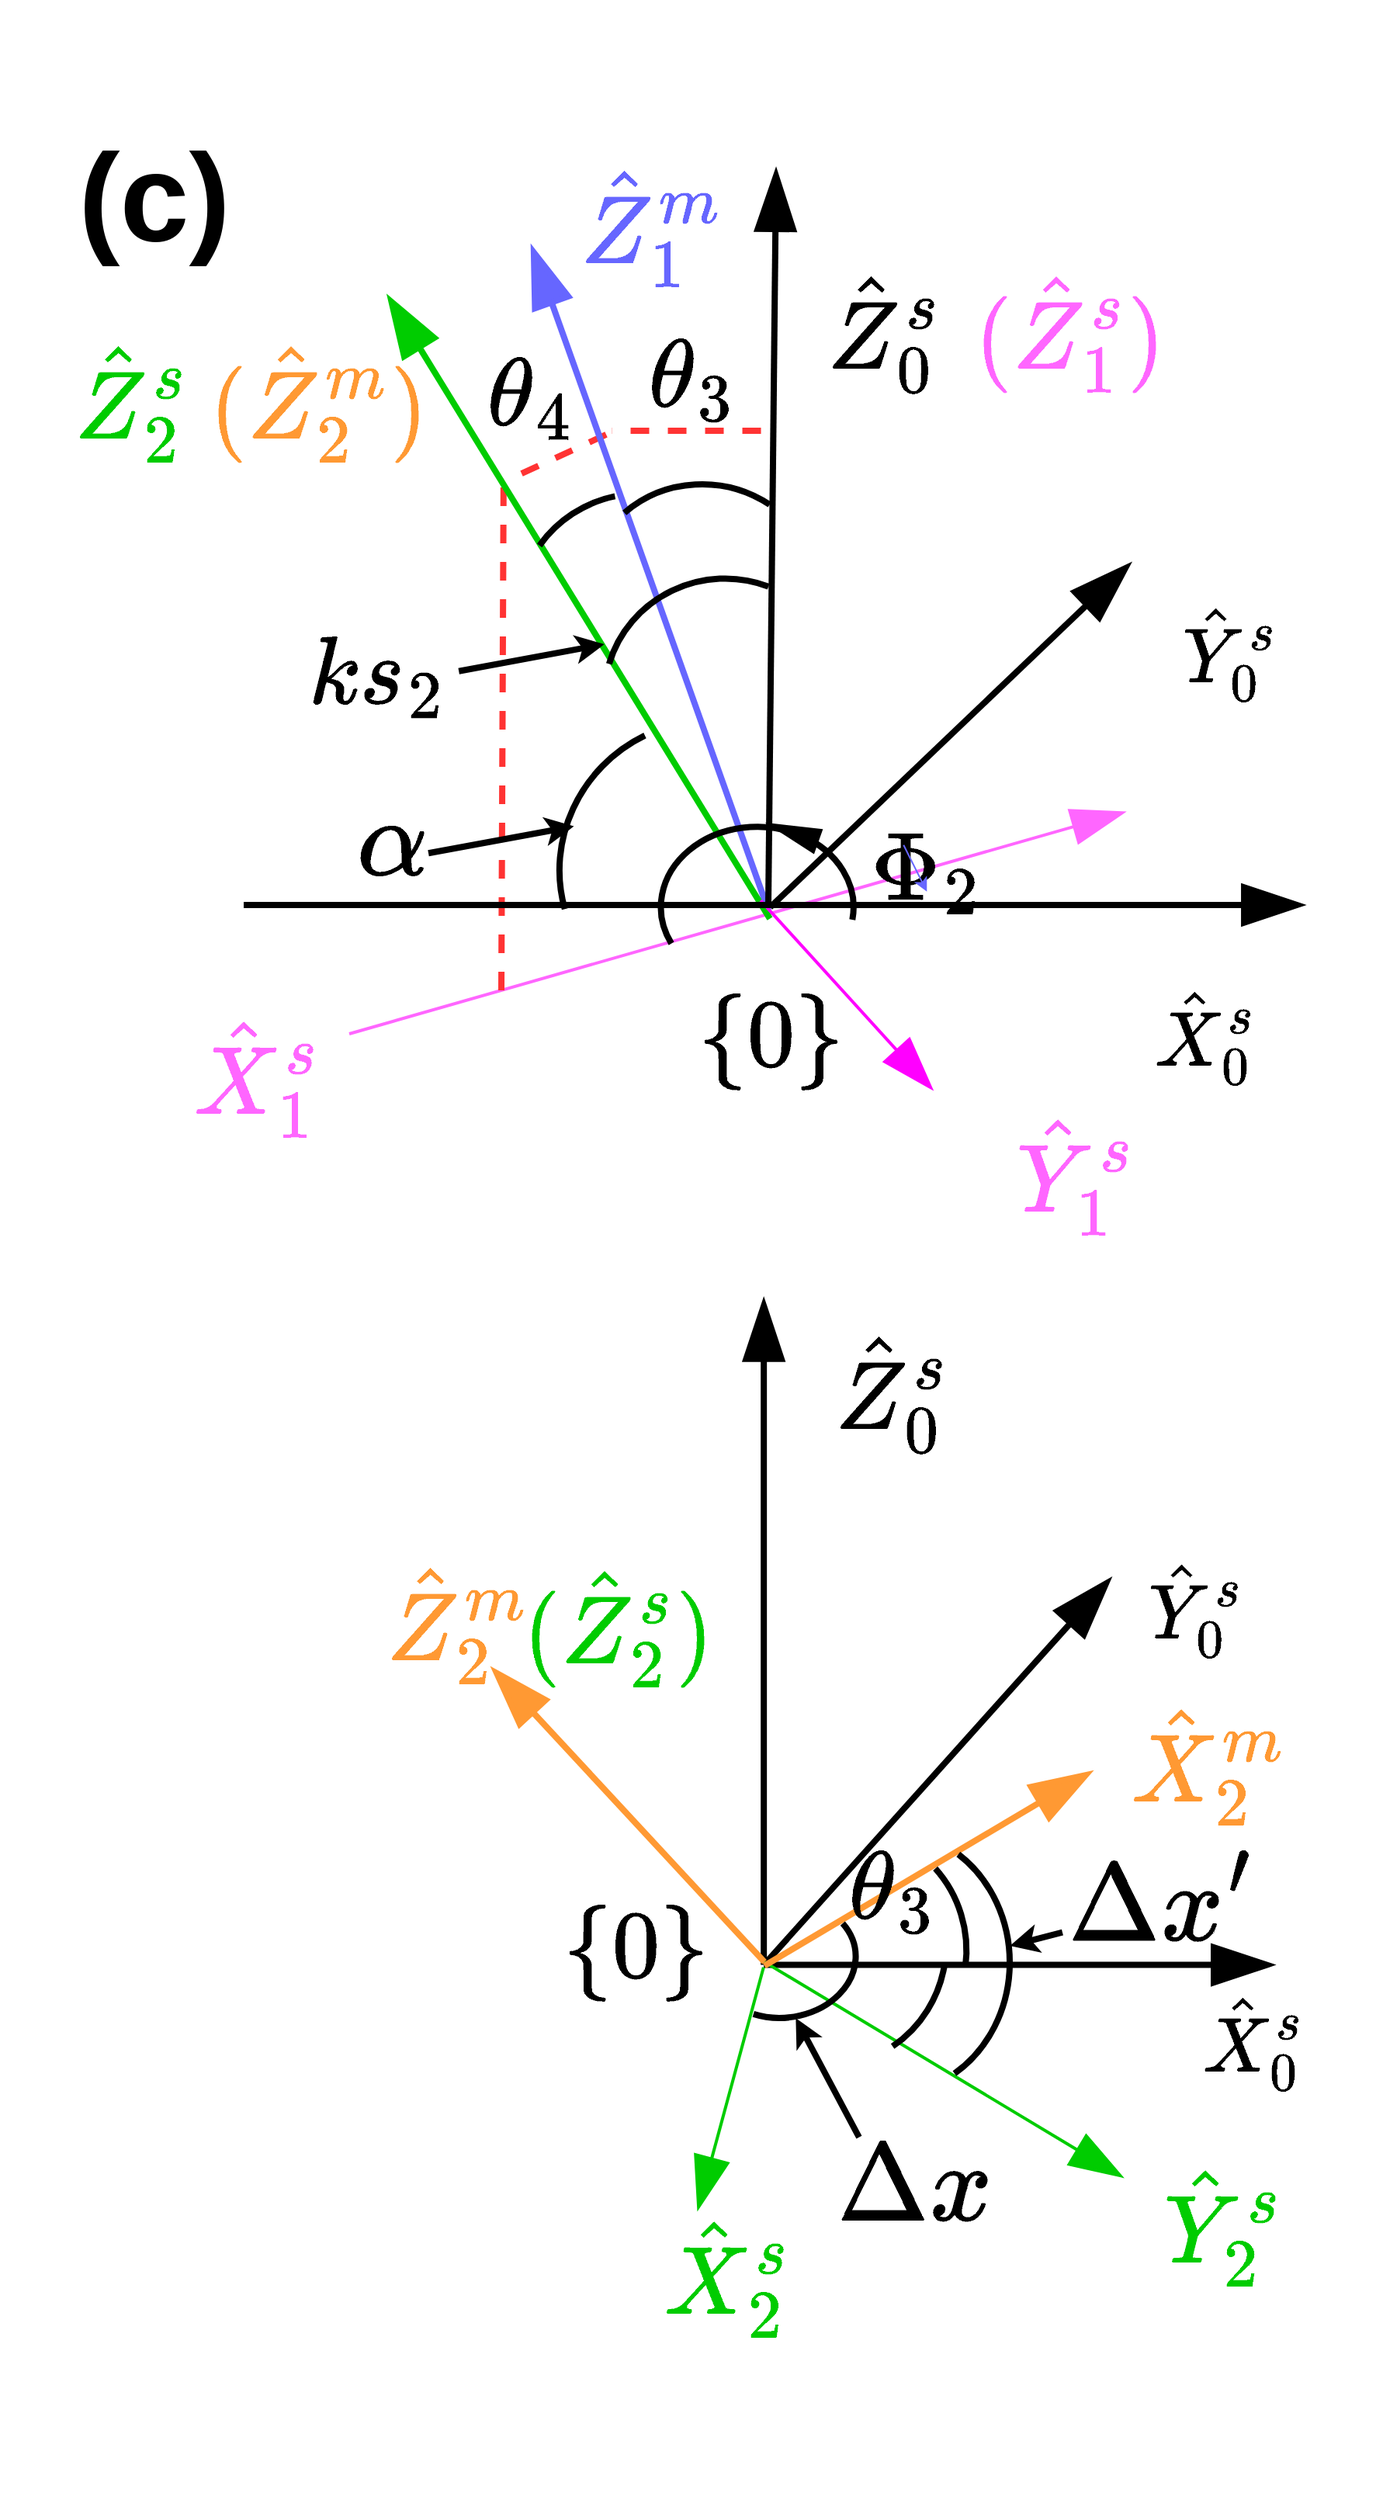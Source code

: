 <mxfile scale="5" border="0">
    <diagram id="oFBlPGIffjYmCPDAOWzN" name="Page-1">
        <mxGraphModel dx="2450" dy="-15" grid="0" gridSize="10" guides="1" tooltips="1" connect="1" arrows="1" fold="1" page="1" pageScale="1" pageWidth="1169" pageHeight="827" background="#ffffff" math="1" shadow="0">
            <root>
                <mxCell id="0"/>
                <mxCell id="1" parent="0"/>
                <mxCell id="52" value="&lt;font style=&quot;font-size: 60px;&quot;&gt;$$ (\hat Z _{1}^s) $$&lt;/font&gt;" style="text;html=1;strokeColor=none;fillColor=none;align=center;verticalAlign=middle;whiteSpace=wrap;rounded=0;strokeWidth=4;fontSize=60;fontFamily=Times New Roman;fontColor=#FF66FF;" vertex="1" parent="1">
                    <mxGeometry x="782.833" y="1777.113" width="152.371" height="121.057" as="geometry"/>
                </mxCell>
                <mxCell id="53" value="$$ \hat Z _{0}^s $$" style="text;html=1;strokeColor=none;fillColor=none;align=center;verticalAlign=middle;whiteSpace=wrap;rounded=0;strokeWidth=4;fontSize=60;fontFamily=Times New Roman;opacity=90;" vertex="1" parent="1">
                    <mxGeometry x="666.175" y="1777.113" width="149.103" height="121.738" as="geometry"/>
                </mxCell>
                <mxCell id="54" value="&lt;font style=&quot;font-size: 60px;&quot;&gt;$$ \hat X _{1}^s $$&lt;/font&gt;" style="text;html=1;strokeColor=none;fillColor=none;align=center;verticalAlign=middle;whiteSpace=wrap;rounded=0;strokeWidth=4;fontSize=60;fontFamily=Times New Roman;fontColor=#FF66FF;connectable=0;" vertex="1" parent="1">
                    <mxGeometry x="286.28" y="2277.31" width="100.44" height="81.9" as="geometry"/>
                </mxCell>
                <mxCell id="55" value="" style="endArrow=blockThin;html=1;strokeColor=#FF66FF;strokeWidth=2;fontSize=60;fontFamily=Times New Roman;endSize=30;endFill=1;" edge="1" parent="1">
                    <mxGeometry width="50" height="50" relative="1" as="geometry">
                        <mxPoint x="395" y="2292" as="sourcePoint"/>
                        <mxPoint x="895" y="2149.0" as="targetPoint"/>
                    </mxGeometry>
                </mxCell>
                <mxCell id="56" value="" style="endArrow=none;dashed=1;html=1;strokeColor=#FF3333;fontSize=26;fontColor=#FF0000;strokeWidth=4;" edge="1" parent="1">
                    <mxGeometry width="50" height="50" relative="1" as="geometry">
                        <mxPoint x="660.263" y="1903.498" as="sourcePoint"/>
                        <mxPoint x="564.129" y="1903.498" as="targetPoint"/>
                    </mxGeometry>
                </mxCell>
                <mxCell id="57" value="" style="endArrow=none;dashed=1;html=1;strokeColor=#FF3333;fontSize=26;fontColor=#FF0000;strokeWidth=4;" edge="1" parent="1">
                    <mxGeometry width="50" height="50" relative="1" as="geometry">
                        <mxPoint x="560.524" y="1905.976" as="sourcePoint"/>
                        <mxPoint x="493.231" y="1936.953" as="targetPoint"/>
                    </mxGeometry>
                </mxCell>
                <mxCell id="58" value="" style="endArrow=none;dashed=1;html=1;strokeColor=#FF3333;fontSize=26;fontColor=#FF0000;strokeWidth=4;" edge="1" parent="1">
                    <mxGeometry width="50" height="50" relative="1" as="geometry">
                        <mxPoint x="493" y="2264.0" as="sourcePoint"/>
                        <mxPoint x="494.433" y="1933.236" as="targetPoint"/>
                    </mxGeometry>
                </mxCell>
                <mxCell id="59" value="" style="endArrow=blockThin;html=1;strokeWidth=4;fontSize=60;fontFamily=Times New Roman;endFill=1;endSize=30;exitX=0.371;exitY=-0.032;exitDx=0;exitDy=0;exitPerimeter=0;strokeColor=#6666FF;" edge="1" parent="1">
                    <mxGeometry width="50" height="50" relative="1" as="geometry">
                        <mxPoint x="665.115" y="2212.657" as="sourcePoint"/>
                        <mxPoint x="512.458" y="1784.547" as="targetPoint"/>
                    </mxGeometry>
                </mxCell>
                <mxCell id="60" value="" style="endArrow=blockThin;html=1;strokeWidth=4;fontSize=60;fontFamily=Times New Roman;endFill=1;endSize=30;exitX=0.376;exitY=-0.001;exitDx=0;exitDy=0;exitPerimeter=0;strokeColor=#00CC00;" edge="1" parent="1">
                    <mxGeometry width="50" height="50" relative="1" as="geometry">
                        <mxPoint x="665.991" y="2217.774" as="sourcePoint"/>
                        <mxPoint x="419.929" y="1816.763" as="targetPoint"/>
                    </mxGeometry>
                </mxCell>
                <mxCell id="61" value="$$\theta_3$$" style="text;html=1;strokeColor=none;fillColor=none;align=center;verticalAlign=middle;whiteSpace=wrap;rounded=0;fillStyle=hatch;strokeWidth=4;fontFamily=Comic Sans MS;fontSize=60;fontColor=#000000;" vertex="1" parent="1">
                    <mxGeometry x="575.764" y="1847.475" width="79.949" height="39.296" as="geometry"/>
                </mxCell>
                <mxCell id="62" value="" style="verticalLabelPosition=bottom;verticalAlign=top;html=1;shape=mxgraph.basic.arc;startAngle=0.334;endAngle=0.603;fillStyle=hatch;strokeColor=#000000;strokeWidth=4;fontFamily=Comic Sans MS;fontSize=60;fontColor=#000000;fillColor=#FFFFFF;rotation=-195;" vertex="1" parent="1">
                    <mxGeometry x="559.325" y="1998.912" width="152.865" height="146.97" as="geometry"/>
                </mxCell>
                <mxCell id="63" value="" style="verticalLabelPosition=bottom;verticalAlign=top;html=1;shape=mxgraph.basic.arc;startAngle=0.342;endAngle=0.553;fillStyle=hatch;strokeColor=#000000;strokeWidth=4;fontFamily=Comic Sans MS;fontSize=60;fontColor=#000000;fillColor=#FFFFFF;rotation=-165;" vertex="1" parent="1">
                    <mxGeometry x="547.308" y="1938.198" width="152.865" height="146.97" as="geometry"/>
                </mxCell>
                <mxCell id="64" value="$$\theta_4$$" style="text;html=1;strokeColor=none;fillColor=none;align=center;verticalAlign=middle;whiteSpace=wrap;rounded=0;fillStyle=hatch;strokeWidth=4;fontFamily=Comic Sans MS;fontSize=60;fontColor=#000000;" vertex="1" parent="1">
                    <mxGeometry x="475.206" y="1858.945" width="75.356" height="39.229" as="geometry"/>
                </mxCell>
                <mxCell id="65" value="" style="verticalLabelPosition=bottom;verticalAlign=top;html=1;shape=mxgraph.basic.arc;startAngle=0.429;endAngle=0.553;fillStyle=hatch;strokeColor=#000000;strokeWidth=4;fontFamily=Comic Sans MS;fontSize=60;fontColor=#000000;fillColor=#FFFFFF;rotation=-210;" vertex="1" parent="1">
                    <mxGeometry x="502.847" y="1944.864" width="152.865" height="146.97" as="geometry"/>
                </mxCell>
                <mxCell id="66" value="$$ks_2$$" style="text;html=1;strokeColor=none;fillColor=none;align=center;verticalAlign=middle;whiteSpace=wrap;rounded=0;fillStyle=hatch;strokeWidth=4;fontFamily=Comic Sans MS;fontSize=60;fontColor=#000000;connectable=0;" vertex="1" parent="1">
                    <mxGeometry x="367.05" y="2036.854" width="91.719" height="44.091" as="geometry"/>
                </mxCell>
                <mxCell id="67" value="" style="endArrow=classic;html=1;strokeColor=#000000;strokeWidth=4;" edge="1" parent="1">
                    <mxGeometry width="50" height="50" relative="1" as="geometry">
                        <mxPoint x="465.593" y="2058.382" as="sourcePoint"/>
                        <mxPoint x="559.323" y="2041.035" as="targetPoint"/>
                    </mxGeometry>
                </mxCell>
                <mxCell id="68" value="$$ \hat X _{0} ^s$$" style="text;html=1;strokeColor=none;fillColor=none;align=center;verticalAlign=middle;whiteSpace=wrap;rounded=0;strokeWidth=4;fontSize=48;fontFamily=Times New Roman;" vertex="1" parent="1">
                    <mxGeometry x="866.994" y="2222.435" width="159.822" height="140.015" as="geometry"/>
                </mxCell>
                <mxCell id="69" value="$$ (\hat Z _{2}^m) $$" style="text;html=1;strokeColor=none;fillColor=none;align=center;verticalAlign=middle;whiteSpace=wrap;rounded=0;strokeWidth=4;fontSize=60;fontFamily=Times New Roman;fontColor=#FF9933;rotation=0;" vertex="1" parent="1">
                    <mxGeometry x="323.796" y="1840.317" width="103.431" height="85.135" as="geometry"/>
                </mxCell>
                <mxCell id="70" value="$$ \hat Z _{1}^m $$" style="text;html=1;strokeColor=none;fillColor=none;align=center;verticalAlign=middle;whiteSpace=wrap;rounded=0;strokeWidth=4;fontSize=60;fontFamily=Times New Roman;fontColor=#6666FF;rotation=0;" vertex="1" parent="1">
                    <mxGeometry x="539.748" y="1729" width="100.094" height="82.389" as="geometry"/>
                </mxCell>
                <mxCell id="71" value="&lt;font style=&quot;font-size: 60px;&quot;&gt;$$ \hat Z _{2}^s $$&lt;/font&gt;" style="text;html=1;strokeColor=none;fillColor=none;align=center;verticalAlign=middle;whiteSpace=wrap;rounded=0;strokeWidth=4;fontSize=60;fontFamily=Times New Roman;fontColor=#00CC00;connectable=0;" vertex="1" parent="1">
                    <mxGeometry x="173.587" y="1811.386" width="163.427" height="143.001" as="geometry"/>
                </mxCell>
                <mxCell id="72" value="$$ \hat Y _{0}^s $$" style="text;html=1;strokeColor=none;fillColor=none;align=center;verticalAlign=middle;whiteSpace=wrap;rounded=0;strokeWidth=4;fontSize=48;fontFamily=Times New Roman;opacity=90;connectable=0;" vertex="1" parent="1">
                    <mxGeometry x="866.999" y="1969.997" width="192.41" height="149.539" as="geometry"/>
                </mxCell>
                <mxCell id="73" value="" style="endArrow=blockThin;html=1;strokeWidth=4;fontSize=60;fontFamily=Times New Roman;endSize=30;endFill=1;" edge="1" parent="1">
                    <mxGeometry width="50" height="50" relative="1" as="geometry">
                        <mxPoint x="662.078" y="2891.799" as="sourcePoint"/>
                        <mxPoint x="990.47" y="2891.799" as="targetPoint"/>
                    </mxGeometry>
                </mxCell>
                <mxCell id="74" value="" style="endArrow=blockThin;html=1;strokeWidth=4;fontSize=60;fontFamily=Times New Roman;endSize=30;endFill=1;" edge="1" parent="1">
                    <mxGeometry width="50" height="50" relative="1" as="geometry">
                        <mxPoint x="662.078" y="2891.799" as="sourcePoint"/>
                        <mxPoint x="885.47" y="2642.86" as="targetPoint"/>
                    </mxGeometry>
                </mxCell>
                <mxCell id="75" value="" style="endArrow=blockThin;html=1;strokeWidth=4;fontSize=60;fontFamily=Times New Roman;endFill=1;endSize=30;" edge="1" parent="1">
                    <mxGeometry width="50" height="50" relative="1" as="geometry">
                        <mxPoint x="662.078" y="2891.799" as="sourcePoint"/>
                        <mxPoint x="662.078" y="2462.843" as="targetPoint"/>
                    </mxGeometry>
                </mxCell>
                <mxCell id="76" value="$$ \{0\} $$" style="text;html=1;strokeColor=none;fillColor=none;align=center;verticalAlign=middle;whiteSpace=wrap;rounded=0;strokeWidth=4;fontSize=60;fontFamily=Times New Roman;" vertex="1" parent="1">
                    <mxGeometry x="524.499" y="2821.804" width="112.007" height="114.49" as="geometry"/>
                </mxCell>
                <mxCell id="77" value="$$ \hat X _{0} ^s$$" style="text;html=1;strokeColor=none;fillColor=none;align=center;verticalAlign=middle;whiteSpace=wrap;rounded=0;strokeWidth=4;fontSize=48;fontFamily=Times New Roman;" vertex="1" parent="1">
                    <mxGeometry x="927.467" y="2898.861" width="101.469" height="82.633" as="geometry"/>
                </mxCell>
                <mxCell id="78" value="$$ \hat Y _{0}^s $$" style="text;html=1;strokeColor=none;fillColor=none;align=center;verticalAlign=middle;whiteSpace=wrap;rounded=0;strokeWidth=4;fontSize=48;fontFamily=Times New Roman;opacity=90;connectable=0;" vertex="1" parent="1">
                    <mxGeometry x="885.47" y="2612.031" width="112.284" height="98.741" as="geometry"/>
                </mxCell>
                <mxCell id="79" value="&lt;font style=&quot;font-size: 60px;&quot;&gt;$$ \hat Y _{2}^s $$&lt;/font&gt;" style="text;html=1;strokeColor=none;fillColor=none;align=center;verticalAlign=middle;whiteSpace=wrap;rounded=0;strokeWidth=4;fontSize=60;fontFamily=Times New Roman;fontColor=#00CC00;connectable=0;" vertex="1" parent="1">
                    <mxGeometry x="878.468" y="2986.86" width="161.65" height="142.997" as="geometry"/>
                </mxCell>
                <mxCell id="80" value="" style="endArrow=blockThin;html=1;strokeColor=#00CC00;strokeWidth=2;fontSize=48;fontFamily=Times New Roman;endSize=30;endFill=1;fontColor=#00CC00;" edge="1" parent="1">
                    <mxGeometry width="50" height="50" relative="1" as="geometry">
                        <mxPoint x="661.923" y="2893.359" as="sourcePoint"/>
                        <mxPoint x="619.47" y="3049.86" as="targetPoint"/>
                    </mxGeometry>
                </mxCell>
                <mxCell id="81" value="&lt;font style=&quot;font-size: 60px;&quot;&gt;$$ \hat X _{2}^s $$&lt;/font&gt;" style="text;html=1;strokeColor=none;fillColor=none;align=center;verticalAlign=middle;whiteSpace=wrap;rounded=0;strokeWidth=4;fontSize=60;fontFamily=Times New Roman;fontColor=#00CC00;connectable=0;" vertex="1" parent="1">
                    <mxGeometry x="588.47" y="3043.85" width="101.65" height="94" as="geometry"/>
                </mxCell>
                <mxCell id="82" value="" style="endArrow=blockThin;html=1;strokeColor=#00CC00;strokeWidth=2;fontSize=48;fontFamily=Times New Roman;endSize=30;orthogonal=0;endFill=1;" edge="1" parent="1">
                    <mxGeometry width="50" height="50" relative="1" as="geometry">
                        <mxPoint x="661.921" y="2889.558" as="sourcePoint"/>
                        <mxPoint x="893.664" y="3028.729" as="targetPoint"/>
                    </mxGeometry>
                </mxCell>
                <mxCell id="83" value="&lt;font style=&quot;font-size: 60px;&quot;&gt;$$ (\hat Z _{2}^s) $$&lt;/font&gt;" style="text;html=1;strokeColor=none;fillColor=none;align=center;verticalAlign=middle;whiteSpace=wrap;rounded=0;strokeWidth=4;fontSize=60;fontFamily=Times New Roman;fontColor=#00CC00;connectable=0;" vertex="1" parent="1">
                    <mxGeometry x="487.498" y="2600.637" width="161.65" height="142.997" as="geometry"/>
                </mxCell>
                <mxCell id="84" value="" style="endArrow=blockThin;html=1;strokeWidth=4;fontSize=60;fontFamily=Times New Roman;endSize=30;endFill=1;strokeColor=#FF9933;" edge="1" parent="1">
                    <mxGeometry width="50" height="50" relative="1" as="geometry">
                        <mxPoint x="662.439" y="2892.369" as="sourcePoint"/>
                        <mxPoint x="873.235" y="2767.285" as="targetPoint"/>
                    </mxGeometry>
                </mxCell>
                <mxCell id="85" value="" style="endArrow=blockThin;html=1;strokeWidth=4;fontSize=60;fontFamily=Times New Roman;endFill=1;endSize=30;strokeColor=#FF9933;" edge="1" parent="1">
                    <mxGeometry width="50" height="50" relative="1" as="geometry">
                        <mxPoint x="662.439" y="2889.891" as="sourcePoint"/>
                        <mxPoint x="486.995" y="2700.623" as="targetPoint"/>
                    </mxGeometry>
                </mxCell>
                <mxCell id="86" value="$$ \hat X _{2}^m $$" style="text;html=1;strokeColor=none;fillColor=none;align=center;verticalAlign=middle;whiteSpace=wrap;rounded=0;strokeWidth=4;fontSize=60;fontFamily=Times New Roman;fontColor=#FF9933;rotation=0;connectable=0;" vertex="1" parent="1">
                    <mxGeometry x="893.407" y="2705.855" width="112.452" height="110.574" as="geometry"/>
                </mxCell>
                <mxCell id="87" value="$$ \hat Z _{2}^m $$" style="text;html=1;strokeColor=none;fillColor=none;align=center;verticalAlign=middle;whiteSpace=wrap;rounded=0;strokeWidth=4;fontSize=60;fontFamily=Times New Roman;fontColor=#FF9933;rotation=0;" vertex="1" parent="1">
                    <mxGeometry x="415.003" y="2628.388" width="100.094" height="82.389" as="geometry"/>
                </mxCell>
                <mxCell id="88" value="$$ \hat Z _{0}^s $$" style="text;html=1;strokeColor=none;fillColor=none;align=center;verticalAlign=middle;whiteSpace=wrap;rounded=0;strokeWidth=4;fontSize=60;fontFamily=Times New Roman;opacity=90;" vertex="1" parent="1">
                    <mxGeometry x="671.355" y="2459.996" width="149.103" height="121.738" as="geometry"/>
                </mxCell>
                <mxCell id="89" value="" style="verticalLabelPosition=bottom;verticalAlign=top;html=1;shape=mxgraph.basic.arc;startAngle=0.466;endAngle=0.603;fillStyle=hatch;strokeColor=#000000;strokeWidth=4;fontFamily=Comic Sans MS;fontSize=60;fontColor=#000000;fillColor=#FFFFFF;rotation=110;direction=west;" vertex="1" parent="1">
                    <mxGeometry x="629.299" y="2807.412" width="152.865" height="146.97" as="geometry"/>
                </mxCell>
                <mxCell id="90" value="" style="verticalLabelPosition=bottom;verticalAlign=top;html=1;shape=mxgraph.basic.arc;startAngle=0.423;endAngle=0.565;fillStyle=hatch;strokeColor=#000000;strokeWidth=4;fontFamily=Comic Sans MS;fontSize=60;fontColor=#000000;fillColor=#FFFFFF;rotation=75;direction=west;" vertex="1" parent="1">
                    <mxGeometry x="642.517" y="2807.412" width="152.865" height="146.97" as="geometry"/>
                </mxCell>
                <mxCell id="91" value="" style="verticalLabelPosition=bottom;verticalAlign=top;html=1;shape=mxgraph.basic.arc;startAngle=0.165;endAngle=0.575;fillStyle=hatch;strokeColor=#000000;strokeWidth=4;fontFamily=Comic Sans MS;fontSize=60;fontColor=#000000;fillColor=#FFFFFF;rotation=-185;direction=west;" vertex="1" parent="1">
                    <mxGeometry x="626.47" y="2849.86" width="94.88" height="76" as="geometry"/>
                </mxCell>
                <mxCell id="92" value="$$\theta_3$$" style="text;html=1;strokeColor=none;fillColor=none;align=center;verticalAlign=middle;whiteSpace=wrap;rounded=0;fillStyle=hatch;strokeWidth=4;fontFamily=Comic Sans MS;fontSize=60;fontColor=#000000;" vertex="1" parent="1">
                    <mxGeometry x="705.257" y="2821.8" width="79.949" height="39.296" as="geometry"/>
                </mxCell>
                <mxCell id="93" value="$$ \Delta x $$" style="text;html=1;strokeColor=none;fillColor=none;align=center;verticalAlign=middle;whiteSpace=wrap;rounded=0;fontSize=60;connectable=0;" vertex="1" parent="1">
                    <mxGeometry x="723.287" y="3017.862" width="72.1" height="37.172" as="geometry"/>
                </mxCell>
                <mxCell id="94" value="" style="endArrow=classic;html=1;strokeColor=#000000;strokeWidth=4;fontSize=60;entryX=0.557;entryY=1.011;entryDx=0;entryDy=0;entryPerimeter=0;" edge="1" parent="1" target="91">
                    <mxGeometry width="50" height="50" relative="1" as="geometry">
                        <mxPoint x="723.47" y="3002.86" as="sourcePoint"/>
                        <mxPoint x="829.975" y="2858.976" as="targetPoint"/>
                    </mxGeometry>
                </mxCell>
                <mxCell id="95" value="" style="verticalLabelPosition=bottom;verticalAlign=top;html=1;shape=mxgraph.basic.arc;startAngle=0.329;endAngle=0.555;fillStyle=hatch;strokeColor=#000000;strokeWidth=4;fontFamily=Comic Sans MS;fontSize=60;fontColor=#000000;fillColor=#FFFFFF;rotation=-225;" vertex="1" parent="1">
                    <mxGeometry x="528.86" y="2091.836" width="189.767" height="183.382" as="geometry"/>
                </mxCell>
                <mxCell id="96" value="$$\alpha$$" style="text;html=1;strokeColor=none;fillColor=none;align=center;verticalAlign=middle;whiteSpace=wrap;rounded=0;strokeWidth=3;fontSize=60;" vertex="1" parent="1">
                    <mxGeometry x="367.045" y="2139.33" width="111.985" height="60.336" as="geometry"/>
                </mxCell>
                <mxCell id="97" value="" style="endArrow=classic;html=1;strokeColor=#000000;strokeWidth=4;" edge="1" parent="1">
                    <mxGeometry width="50" height="50" relative="1" as="geometry">
                        <mxPoint x="446.017" y="2175.647" as="sourcePoint"/>
                        <mxPoint x="539.748" y="2158.3" as="targetPoint"/>
                    </mxGeometry>
                </mxCell>
                <mxCell id="98" value="&lt;font style=&quot;font-size: 60px;&quot;&gt;$$ \hat Y _{1}^s $$&lt;/font&gt;" style="text;html=1;strokeColor=none;fillColor=none;align=center;verticalAlign=middle;whiteSpace=wrap;rounded=0;strokeWidth=4;fontSize=60;fontFamily=Times New Roman;fontColor=#FF66FF;" vertex="1" parent="1">
                    <mxGeometry x="805" y="2338" width="118" height="85.69" as="geometry"/>
                </mxCell>
                <mxCell id="99" value="" style="endArrow=blockThin;html=1;strokeColor=#FF00FF;strokeWidth=2;fontSize=48;fontFamily=Times New Roman;endSize=30;orthogonal=0;endFill=1;" edge="1" parent="1">
                    <mxGeometry width="50" height="50" relative="1" as="geometry">
                        <mxPoint x="660" y="2206.11" as="sourcePoint"/>
                        <mxPoint x="771" y="2328.11" as="targetPoint"/>
                    </mxGeometry>
                </mxCell>
                <mxCell id="100" value="" style="verticalLabelPosition=bottom;verticalAlign=top;html=1;shape=mxgraph.basic.arc;startAngle=0.348;endAngle=0.658;fillStyle=hatch;strokeColor=#000000;strokeWidth=4;fontFamily=Comic Sans MS;fontSize=60;fontColor=#000000;fillColor=#FFFFFF;rotation=90;direction=west;" vertex="1" parent="1">
                    <mxGeometry x="656.727" y="2811.862" width="170.841" height="156.742" as="geometry"/>
                </mxCell>
                <mxCell id="101" value="$$ \Delta x' $$" style="text;html=1;strokeColor=none;fillColor=none;align=center;verticalAlign=middle;whiteSpace=wrap;rounded=0;fontSize=60;connectable=0;" vertex="1" parent="1">
                    <mxGeometry x="882.467" y="2835.862" width="72.1" height="37.172" as="geometry"/>
                </mxCell>
                <mxCell id="102" value="" style="endArrow=classic;html=1;strokeColor=#000000;strokeWidth=4;fontSize=60;entryX=0.563;entryY=1.001;entryDx=0;entryDy=0;entryPerimeter=0;" edge="1" parent="1" target="100">
                    <mxGeometry width="50" height="50" relative="1" as="geometry">
                        <mxPoint x="854.47" y="2870.86" as="sourcePoint"/>
                        <mxPoint x="717.604" y="3011.339" as="targetPoint"/>
                    </mxGeometry>
                </mxCell>
                <mxCell id="103" value="&lt;font size=&quot;1&quot; style=&quot;&quot;&gt;&lt;b style=&quot;font-size: 80px;&quot;&gt;(c)&lt;/b&gt;&lt;/font&gt;" style="text;html=1;align=center;verticalAlign=middle;resizable=0;points=[];autosize=1;strokeColor=none;fillColor=none;" vertex="1" parent="1">
                    <mxGeometry x="211.44" y="1699" width="116" height="108" as="geometry"/>
                </mxCell>
                <mxCell id="104" value="" style="group;rotation=-150;" vertex="1" connectable="0" parent="1">
                    <mxGeometry x="582.14" y="2170.4" width="241.99" height="179.09" as="geometry"/>
                </mxCell>
                <mxCell id="105" value="" style="verticalLabelPosition=bottom;verticalAlign=top;html=1;shape=mxgraph.basic.arc;startAngle=0.675;endAngle=0.275;fillStyle=hatch;strokeColor=#000000;strokeWidth=4;fontFamily=Comic Sans MS;fontSize=60;fontColor=#000000;fillColor=#FFFFFF;rotation=-360;" vertex="1" parent="104">
                    <mxGeometry x="13.634" y="-11.775" width="124.128" height="103.451" as="geometry"/>
                </mxCell>
                <mxCell id="106" value="" style="shape=mxgraph.arrows2.wedgeArrow;html=1;bendable=0;startWidth=6;fillColor=strokeColor;defaultFillColor=invert;defaultGradientColor=invert;strokeColor=#000000;strokeWidth=4;fontFamily=Comic Sans MS;fontSize=60;fontColor=#000000;endArrow=none;endFill=0;endSize=4;curved=1;entryX=0.607;entryY=0.002;entryDx=0;entryDy=0;entryPerimeter=0;exitX=0.803;exitY=0.086;exitDx=0;exitDy=0;exitPerimeter=0;" edge="1" parent="104" source="105" target="105">
                    <mxGeometry width="100" height="100" relative="1" as="geometry">
                        <mxPoint x="114" y="-21.72" as="sourcePoint"/>
                        <mxPoint x="79" y="4.28" as="targetPoint"/>
                    </mxGeometry>
                </mxCell>
                <mxCell id="107" value="$$\Phi_2$$" style="text;html=1;strokeColor=none;fillColor=none;align=center;verticalAlign=middle;whiteSpace=wrap;rounded=0;fillStyle=hatch;strokeWidth=4;fontFamily=Comic Sans MS;fontSize=60;fontColor=#000000;" vertex="1" parent="104">
                    <mxGeometry x="155" width="60" height="30" as="geometry"/>
                </mxCell>
                <mxCell id="108" style="edgeStyle=none;html=1;exitX=0.25;exitY=0;exitDx=0;exitDy=0;entryX=0.5;entryY=1;entryDx=0;entryDy=0;strokeColor=#6666FF;fontColor=#FF9933;" edge="1" parent="104" source="107" target="107">
                    <mxGeometry relative="1" as="geometry"/>
                </mxCell>
                <mxCell id="109" value="$$ \{0\} $$" style="text;html=1;strokeColor=none;fillColor=none;align=center;verticalAlign=middle;whiteSpace=wrap;rounded=0;strokeWidth=4;fontSize=60;fontFamily=Times New Roman;connectable=0;" vertex="1" parent="104">
                    <mxGeometry x="28.858" y="64.6" width="112.007" height="114.49" as="geometry"/>
                </mxCell>
                <mxCell id="110" value="" style="endArrow=blockThin;html=1;strokeWidth=4;fontSize=48;fontFamily=Times New Roman;endFill=1;endSize=30;" edge="1" parent="1">
                    <mxGeometry width="50" height="50" relative="1" as="geometry">
                        <mxPoint x="665" y="2208" as="sourcePoint"/>
                        <mxPoint x="670" y="1735" as="targetPoint"/>
                    </mxGeometry>
                </mxCell>
                <mxCell id="111" value="" style="endArrow=blockThin;html=1;strokeWidth=4;fontSize=48;fontFamily=Times New Roman;endSize=30;endFill=1;" edge="1" parent="1">
                    <mxGeometry width="50" height="50" relative="1" as="geometry">
                        <mxPoint x="327.0" y="2209.0" as="sourcePoint"/>
                        <mxPoint x="1010" y="2209.0" as="targetPoint"/>
                    </mxGeometry>
                </mxCell>
                <mxCell id="112" value="" style="endArrow=blockThin;html=1;strokeWidth=4;fontSize=48;fontFamily=Times New Roman;endSize=30;endFill=1;entryX=0;entryY=1;entryDx=0;entryDy=0;" edge="1" parent="1">
                    <mxGeometry width="50" height="50" relative="1" as="geometry">
                        <mxPoint x="666.18" y="2210.47" as="sourcePoint"/>
                        <mxPoint x="898.18" y="1989.0" as="targetPoint"/>
                    </mxGeometry>
                </mxCell>
            </root>
        </mxGraphModel>
    </diagram>
</mxfile>
